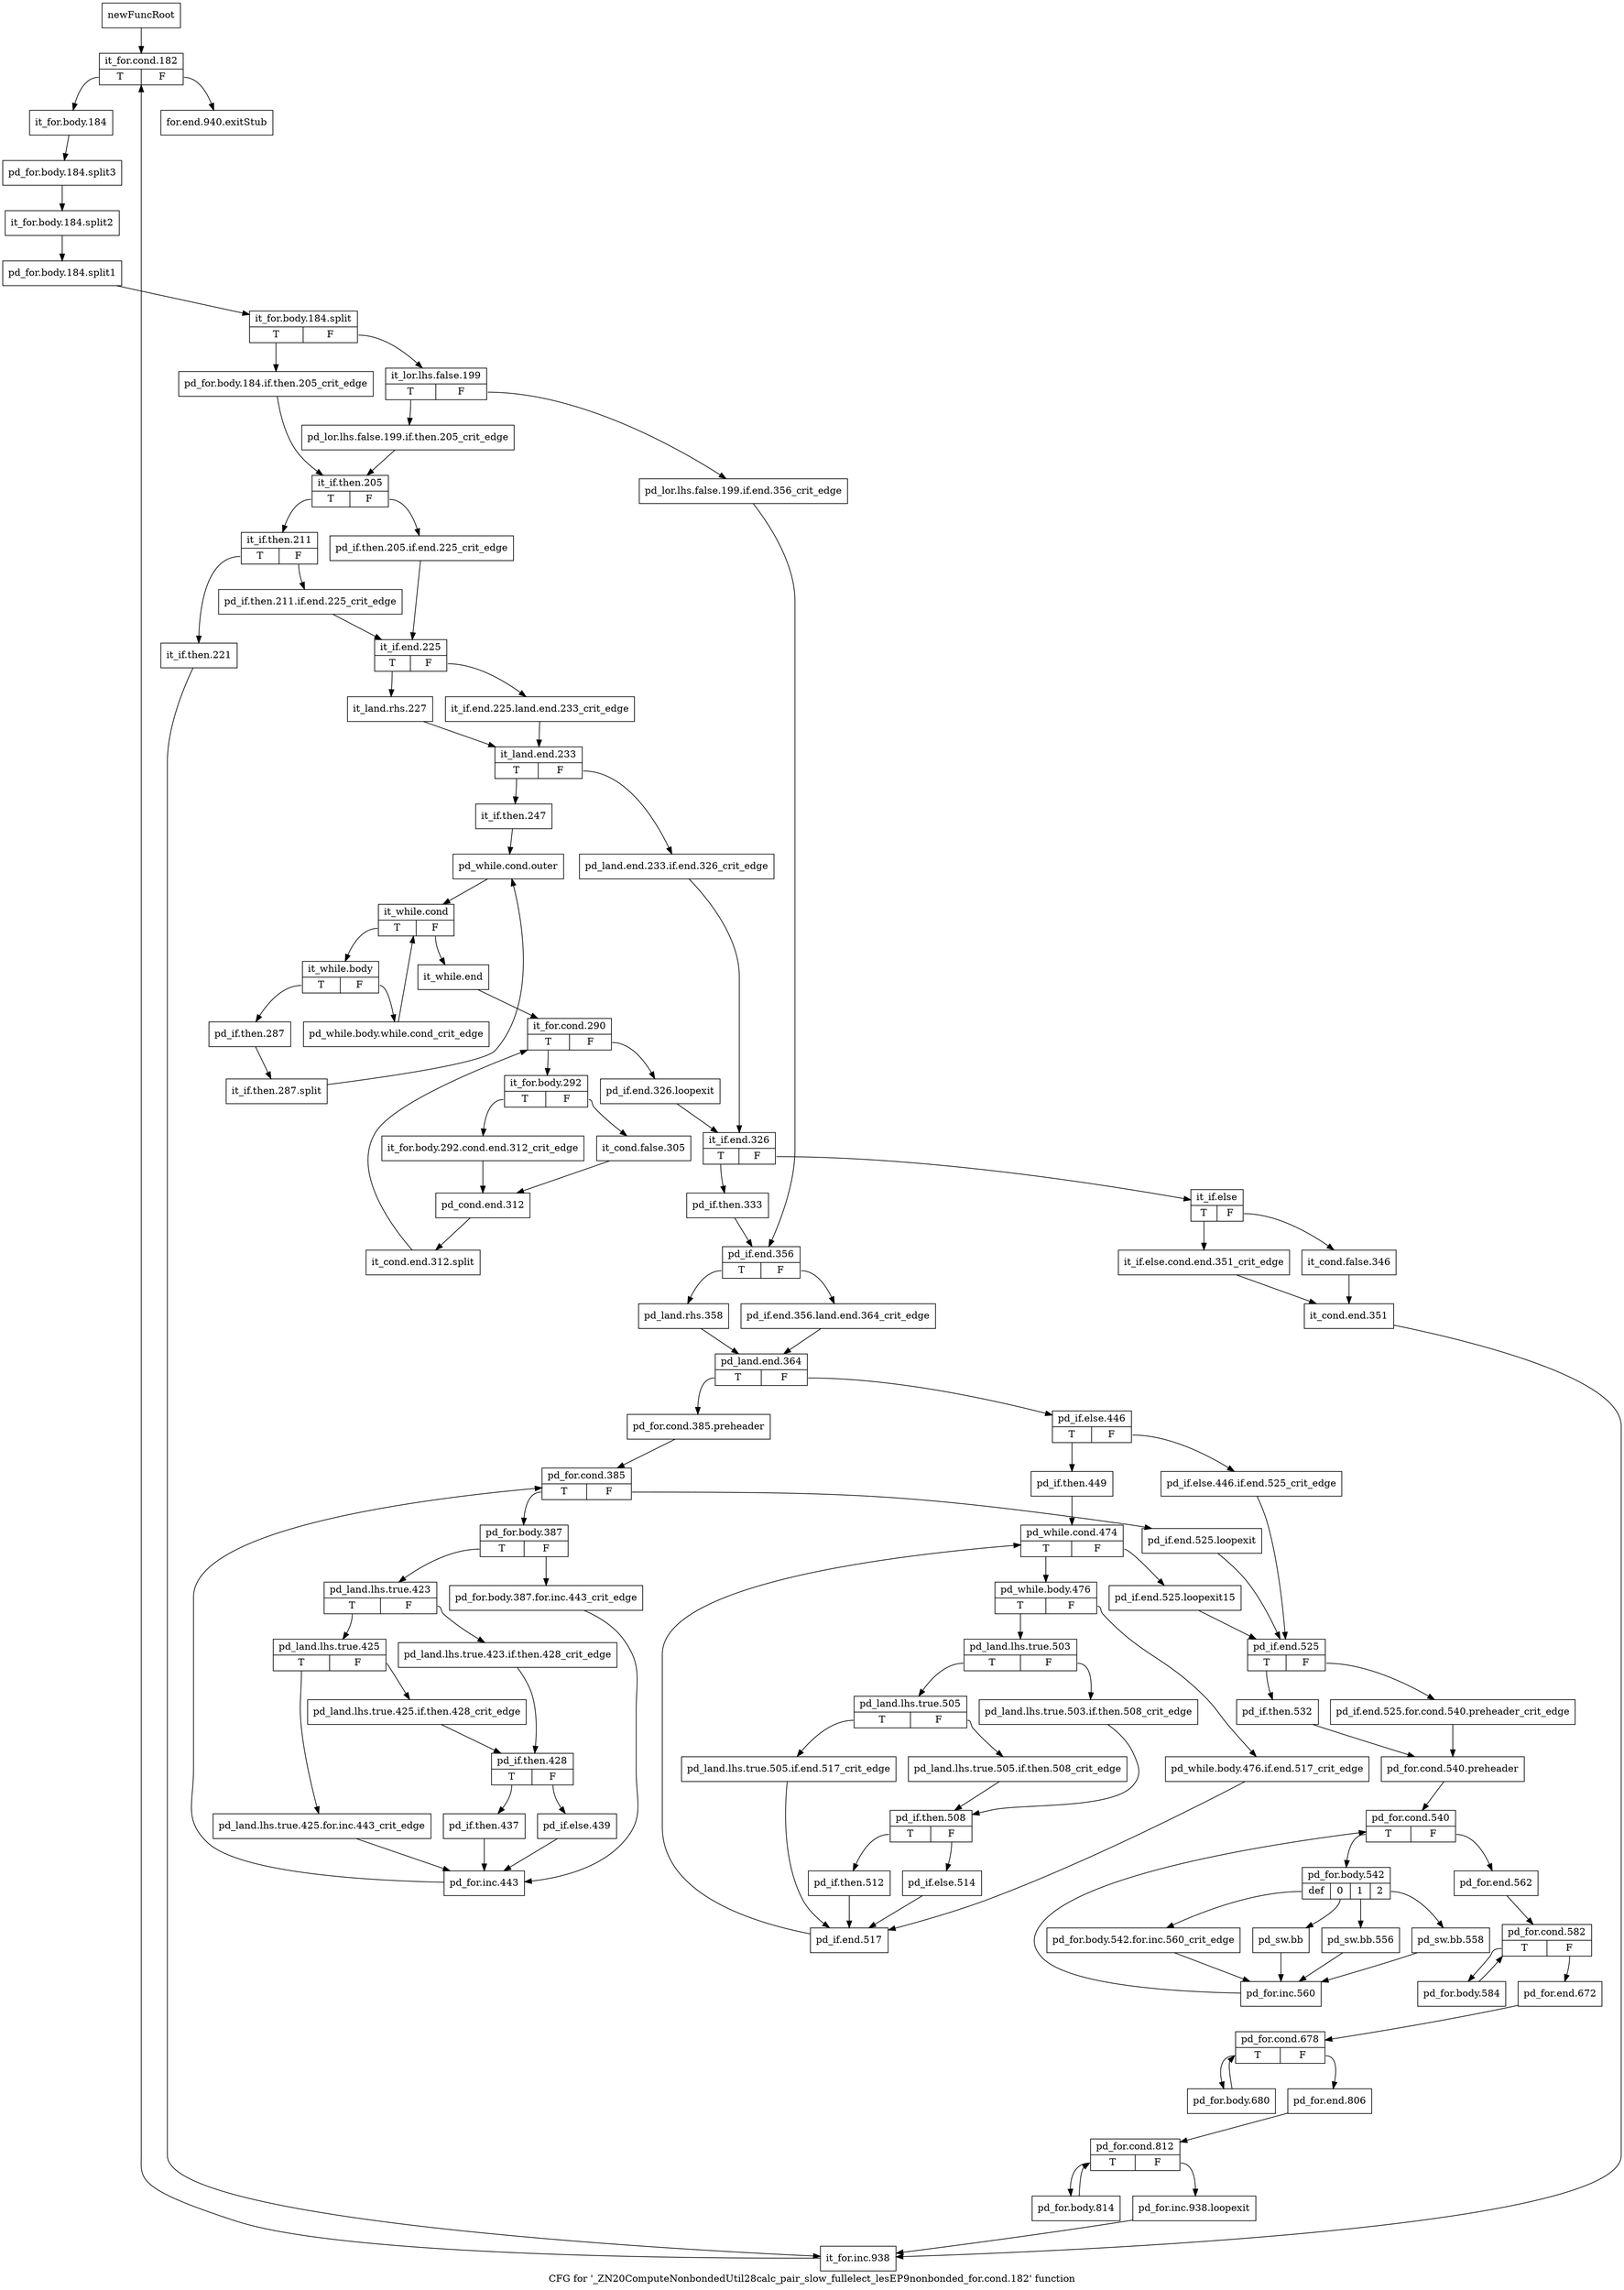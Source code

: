 digraph "CFG for '_ZN20ComputeNonbondedUtil28calc_pair_slow_fullelect_lesEP9nonbonded_for.cond.182' function" {
	label="CFG for '_ZN20ComputeNonbondedUtil28calc_pair_slow_fullelect_lesEP9nonbonded_for.cond.182' function";

	Node0x2179670 [shape=record,label="{newFuncRoot}"];
	Node0x2179670 -> Node0x2179710;
	Node0x21796c0 [shape=record,label="{for.end.940.exitStub}"];
	Node0x2179710 [shape=record,label="{it_for.cond.182|{<s0>T|<s1>F}}"];
	Node0x2179710:s0 -> Node0x2179760;
	Node0x2179710:s1 -> Node0x21796c0;
	Node0x2179760 [shape=record,label="{it_for.body.184}"];
	Node0x2179760 -> Node0x294a0d0;
	Node0x294a0d0 [shape=record,label="{pd_for.body.184.split3}"];
	Node0x294a0d0 -> Node0x2708210;
	Node0x2708210 [shape=record,label="{it_for.body.184.split2}"];
	Node0x2708210 -> Node0x2895ad0;
	Node0x2895ad0 [shape=record,label="{pd_for.body.184.split1}"];
	Node0x2895ad0 -> Node0x2804160;
	Node0x2804160 [shape=record,label="{it_for.body.184.split|{<s0>T|<s1>F}}"];
	Node0x2804160:s0 -> Node0x21798a0;
	Node0x2804160:s1 -> Node0x21797b0;
	Node0x21797b0 [shape=record,label="{it_lor.lhs.false.199|{<s0>T|<s1>F}}"];
	Node0x21797b0:s0 -> Node0x2179850;
	Node0x21797b0:s1 -> Node0x2179800;
	Node0x2179800 [shape=record,label="{pd_lor.lhs.false.199.if.end.356_crit_edge}"];
	Node0x2179800 -> Node0x2179f80;
	Node0x2179850 [shape=record,label="{pd_lor.lhs.false.199.if.then.205_crit_edge}"];
	Node0x2179850 -> Node0x21798f0;
	Node0x21798a0 [shape=record,label="{pd_for.body.184.if.then.205_crit_edge}"];
	Node0x21798a0 -> Node0x21798f0;
	Node0x21798f0 [shape=record,label="{it_if.then.205|{<s0>T|<s1>F}}"];
	Node0x21798f0:s0 -> Node0x2179990;
	Node0x21798f0:s1 -> Node0x2179940;
	Node0x2179940 [shape=record,label="{pd_if.then.205.if.end.225_crit_edge}"];
	Node0x2179940 -> Node0x2179a30;
	Node0x2179990 [shape=record,label="{it_if.then.211|{<s0>T|<s1>F}}"];
	Node0x2179990:s0 -> Node0x217b290;
	Node0x2179990:s1 -> Node0x21799e0;
	Node0x21799e0 [shape=record,label="{pd_if.then.211.if.end.225_crit_edge}"];
	Node0x21799e0 -> Node0x2179a30;
	Node0x2179a30 [shape=record,label="{it_if.end.225|{<s0>T|<s1>F}}"];
	Node0x2179a30:s0 -> Node0x2179ad0;
	Node0x2179a30:s1 -> Node0x2179a80;
	Node0x2179a80 [shape=record,label="{it_if.end.225.land.end.233_crit_edge}"];
	Node0x2179a80 -> Node0x2179b20;
	Node0x2179ad0 [shape=record,label="{it_land.rhs.227}"];
	Node0x2179ad0 -> Node0x2179b20;
	Node0x2179b20 [shape=record,label="{it_land.end.233|{<s0>T|<s1>F}}"];
	Node0x2179b20:s0 -> Node0x2179bc0;
	Node0x2179b20:s1 -> Node0x2179b70;
	Node0x2179b70 [shape=record,label="{pd_land.end.233.if.end.326_crit_edge}"];
	Node0x2179b70 -> Node0x2179da0;
	Node0x2179bc0 [shape=record,label="{it_if.then.247}"];
	Node0x2179bc0 -> Node0x2179c10;
	Node0x2179c10 [shape=record,label="{pd_while.cond.outer}"];
	Node0x2179c10 -> Node0x2179c60;
	Node0x2179c60 [shape=record,label="{it_while.cond|{<s0>T|<s1>F}}"];
	Node0x2179c60:s0 -> Node0x217b1a0;
	Node0x2179c60:s1 -> Node0x2179cb0;
	Node0x2179cb0 [shape=record,label="{it_while.end}"];
	Node0x2179cb0 -> Node0x2179d00;
	Node0x2179d00 [shape=record,label="{it_for.cond.290|{<s0>T|<s1>F}}"];
	Node0x2179d00:s0 -> Node0x217b060;
	Node0x2179d00:s1 -> Node0x2179d50;
	Node0x2179d50 [shape=record,label="{pd_if.end.326.loopexit}"];
	Node0x2179d50 -> Node0x2179da0;
	Node0x2179da0 [shape=record,label="{it_if.end.326|{<s0>T|<s1>F}}"];
	Node0x2179da0:s0 -> Node0x2179f30;
	Node0x2179da0:s1 -> Node0x2179df0;
	Node0x2179df0 [shape=record,label="{it_if.else|{<s0>T|<s1>F}}"];
	Node0x2179df0:s0 -> Node0x2179e90;
	Node0x2179df0:s1 -> Node0x2179e40;
	Node0x2179e40 [shape=record,label="{it_cond.false.346}"];
	Node0x2179e40 -> Node0x2179ee0;
	Node0x2179e90 [shape=record,label="{it_if.else.cond.end.351_crit_edge}"];
	Node0x2179e90 -> Node0x2179ee0;
	Node0x2179ee0 [shape=record,label="{it_cond.end.351}"];
	Node0x2179ee0 -> Node0x217b2e0;
	Node0x2179f30 [shape=record,label="{pd_if.then.333}"];
	Node0x2179f30 -> Node0x2179f80;
	Node0x2179f80 [shape=record,label="{pd_if.end.356|{<s0>T|<s1>F}}"];
	Node0x2179f80:s0 -> Node0x2179fd0;
	Node0x2179f80:s1 -> Node0x2176ce0;
	Node0x2176ce0 [shape=record,label="{pd_if.end.356.land.end.364_crit_edge}"];
	Node0x2176ce0 -> Node0x217a020;
	Node0x2179fd0 [shape=record,label="{pd_land.rhs.358}"];
	Node0x2179fd0 -> Node0x217a020;
	Node0x217a020 [shape=record,label="{pd_land.end.364|{<s0>T|<s1>F}}"];
	Node0x217a020:s0 -> Node0x217a570;
	Node0x217a020:s1 -> Node0x217a070;
	Node0x217a070 [shape=record,label="{pd_if.else.446|{<s0>T|<s1>F}}"];
	Node0x217a070:s0 -> Node0x217a110;
	Node0x217a070:s1 -> Node0x217a0c0;
	Node0x217a0c0 [shape=record,label="{pd_if.else.446.if.end.525_crit_edge}"];
	Node0x217a0c0 -> Node0x217a660;
	Node0x217a110 [shape=record,label="{pd_if.then.449}"];
	Node0x217a110 -> Node0x217a160;
	Node0x217a160 [shape=record,label="{pd_while.cond.474|{<s0>T|<s1>F}}"];
	Node0x217a160:s0 -> Node0x217a200;
	Node0x217a160:s1 -> Node0x217a1b0;
	Node0x217a1b0 [shape=record,label="{pd_if.end.525.loopexit15}"];
	Node0x217a1b0 -> Node0x217a660;
	Node0x217a200 [shape=record,label="{pd_while.body.476|{<s0>T|<s1>F}}"];
	Node0x217a200:s0 -> Node0x217a2a0;
	Node0x217a200:s1 -> Node0x217a250;
	Node0x217a250 [shape=record,label="{pd_while.body.476.if.end.517_crit_edge}"];
	Node0x217a250 -> Node0x217a520;
	Node0x217a2a0 [shape=record,label="{pd_land.lhs.true.503|{<s0>T|<s1>F}}"];
	Node0x217a2a0:s0 -> Node0x217a340;
	Node0x217a2a0:s1 -> Node0x217a2f0;
	Node0x217a2f0 [shape=record,label="{pd_land.lhs.true.503.if.then.508_crit_edge}"];
	Node0x217a2f0 -> Node0x217a3e0;
	Node0x217a340 [shape=record,label="{pd_land.lhs.true.505|{<s0>T|<s1>F}}"];
	Node0x217a340:s0 -> Node0x217a4d0;
	Node0x217a340:s1 -> Node0x217a390;
	Node0x217a390 [shape=record,label="{pd_land.lhs.true.505.if.then.508_crit_edge}"];
	Node0x217a390 -> Node0x217a3e0;
	Node0x217a3e0 [shape=record,label="{pd_if.then.508|{<s0>T|<s1>F}}"];
	Node0x217a3e0:s0 -> Node0x217a480;
	Node0x217a3e0:s1 -> Node0x217a430;
	Node0x217a430 [shape=record,label="{pd_if.else.514}"];
	Node0x217a430 -> Node0x217a520;
	Node0x217a480 [shape=record,label="{pd_if.then.512}"];
	Node0x217a480 -> Node0x217a520;
	Node0x217a4d0 [shape=record,label="{pd_land.lhs.true.505.if.end.517_crit_edge}"];
	Node0x217a4d0 -> Node0x217a520;
	Node0x217a520 [shape=record,label="{pd_if.end.517}"];
	Node0x217a520 -> Node0x217a160;
	Node0x217a570 [shape=record,label="{pd_for.cond.385.preheader}"];
	Node0x217a570 -> Node0x217a5c0;
	Node0x217a5c0 [shape=record,label="{pd_for.cond.385|{<s0>T|<s1>F}}"];
	Node0x217a5c0:s0 -> Node0x217acf0;
	Node0x217a5c0:s1 -> Node0x217a610;
	Node0x217a610 [shape=record,label="{pd_if.end.525.loopexit}"];
	Node0x217a610 -> Node0x217a660;
	Node0x217a660 [shape=record,label="{pd_if.end.525|{<s0>T|<s1>F}}"];
	Node0x217a660:s0 -> Node0x217a700;
	Node0x217a660:s1 -> Node0x217a6b0;
	Node0x217a6b0 [shape=record,label="{pd_if.end.525.for.cond.540.preheader_crit_edge}"];
	Node0x217a6b0 -> Node0x217a750;
	Node0x217a700 [shape=record,label="{pd_if.then.532}"];
	Node0x217a700 -> Node0x217a750;
	Node0x217a750 [shape=record,label="{pd_for.cond.540.preheader}"];
	Node0x217a750 -> Node0x217a7a0;
	Node0x217a7a0 [shape=record,label="{pd_for.cond.540|{<s0>T|<s1>F}}"];
	Node0x217a7a0:s0 -> Node0x217ab10;
	Node0x217a7a0:s1 -> Node0x217a7f0;
	Node0x217a7f0 [shape=record,label="{pd_for.end.562}"];
	Node0x217a7f0 -> Node0x217a840;
	Node0x217a840 [shape=record,label="{pd_for.cond.582|{<s0>T|<s1>F}}"];
	Node0x217a840:s0 -> Node0x217aac0;
	Node0x217a840:s1 -> Node0x217a890;
	Node0x217a890 [shape=record,label="{pd_for.end.672}"];
	Node0x217a890 -> Node0x217a8e0;
	Node0x217a8e0 [shape=record,label="{pd_for.cond.678|{<s0>T|<s1>F}}"];
	Node0x217a8e0:s0 -> Node0x217aa70;
	Node0x217a8e0:s1 -> Node0x217a930;
	Node0x217a930 [shape=record,label="{pd_for.end.806}"];
	Node0x217a930 -> Node0x217a980;
	Node0x217a980 [shape=record,label="{pd_for.cond.812|{<s0>T|<s1>F}}"];
	Node0x217a980:s0 -> Node0x217aa20;
	Node0x217a980:s1 -> Node0x217a9d0;
	Node0x217a9d0 [shape=record,label="{pd_for.inc.938.loopexit}"];
	Node0x217a9d0 -> Node0x217b2e0;
	Node0x217aa20 [shape=record,label="{pd_for.body.814}"];
	Node0x217aa20 -> Node0x217a980;
	Node0x217aa70 [shape=record,label="{pd_for.body.680}"];
	Node0x217aa70 -> Node0x217a8e0;
	Node0x217aac0 [shape=record,label="{pd_for.body.584}"];
	Node0x217aac0 -> Node0x217a840;
	Node0x217ab10 [shape=record,label="{pd_for.body.542|{<s0>def|<s1>0|<s2>1|<s3>2}}"];
	Node0x217ab10:s0 -> Node0x217ac50;
	Node0x217ab10:s1 -> Node0x217ac00;
	Node0x217ab10:s2 -> Node0x217abb0;
	Node0x217ab10:s3 -> Node0x217ab60;
	Node0x217ab60 [shape=record,label="{pd_sw.bb.558}"];
	Node0x217ab60 -> Node0x217aca0;
	Node0x217abb0 [shape=record,label="{pd_sw.bb.556}"];
	Node0x217abb0 -> Node0x217aca0;
	Node0x217ac00 [shape=record,label="{pd_sw.bb}"];
	Node0x217ac00 -> Node0x217aca0;
	Node0x217ac50 [shape=record,label="{pd_for.body.542.for.inc.560_crit_edge}"];
	Node0x217ac50 -> Node0x217aca0;
	Node0x217aca0 [shape=record,label="{pd_for.inc.560}"];
	Node0x217aca0 -> Node0x217a7a0;
	Node0x217acf0 [shape=record,label="{pd_for.body.387|{<s0>T|<s1>F}}"];
	Node0x217acf0:s0 -> Node0x217ad90;
	Node0x217acf0:s1 -> Node0x217ad40;
	Node0x217ad40 [shape=record,label="{pd_for.body.387.for.inc.443_crit_edge}"];
	Node0x217ad40 -> Node0x217b010;
	Node0x217ad90 [shape=record,label="{pd_land.lhs.true.423|{<s0>T|<s1>F}}"];
	Node0x217ad90:s0 -> Node0x217ae30;
	Node0x217ad90:s1 -> Node0x217ade0;
	Node0x217ade0 [shape=record,label="{pd_land.lhs.true.423.if.then.428_crit_edge}"];
	Node0x217ade0 -> Node0x217aed0;
	Node0x217ae30 [shape=record,label="{pd_land.lhs.true.425|{<s0>T|<s1>F}}"];
	Node0x217ae30:s0 -> Node0x217afc0;
	Node0x217ae30:s1 -> Node0x217ae80;
	Node0x217ae80 [shape=record,label="{pd_land.lhs.true.425.if.then.428_crit_edge}"];
	Node0x217ae80 -> Node0x217aed0;
	Node0x217aed0 [shape=record,label="{pd_if.then.428|{<s0>T|<s1>F}}"];
	Node0x217aed0:s0 -> Node0x217af70;
	Node0x217aed0:s1 -> Node0x217af20;
	Node0x217af20 [shape=record,label="{pd_if.else.439}"];
	Node0x217af20 -> Node0x217b010;
	Node0x217af70 [shape=record,label="{pd_if.then.437}"];
	Node0x217af70 -> Node0x217b010;
	Node0x217afc0 [shape=record,label="{pd_land.lhs.true.425.for.inc.443_crit_edge}"];
	Node0x217afc0 -> Node0x217b010;
	Node0x217b010 [shape=record,label="{pd_for.inc.443}"];
	Node0x217b010 -> Node0x217a5c0;
	Node0x217b060 [shape=record,label="{it_for.body.292|{<s0>T|<s1>F}}"];
	Node0x217b060:s0 -> Node0x217b100;
	Node0x217b060:s1 -> Node0x217b0b0;
	Node0x217b0b0 [shape=record,label="{it_cond.false.305}"];
	Node0x217b0b0 -> Node0x217b150;
	Node0x217b100 [shape=record,label="{it_for.body.292.cond.end.312_crit_edge}"];
	Node0x217b100 -> Node0x217b150;
	Node0x217b150 [shape=record,label="{pd_cond.end.312}"];
	Node0x217b150 -> Node0x26533f0;
	Node0x26533f0 [shape=record,label="{it_cond.end.312.split}"];
	Node0x26533f0 -> Node0x2179d00;
	Node0x217b1a0 [shape=record,label="{it_while.body|{<s0>T|<s1>F}}"];
	Node0x217b1a0:s0 -> Node0x217b240;
	Node0x217b1a0:s1 -> Node0x217b1f0;
	Node0x217b1f0 [shape=record,label="{pd_while.body.while.cond_crit_edge}"];
	Node0x217b1f0 -> Node0x2179c60;
	Node0x217b240 [shape=record,label="{pd_if.then.287}"];
	Node0x217b240 -> Node0x2653860;
	Node0x2653860 [shape=record,label="{it_if.then.287.split}"];
	Node0x2653860 -> Node0x2179c10;
	Node0x217b290 [shape=record,label="{it_if.then.221}"];
	Node0x217b290 -> Node0x217b2e0;
	Node0x217b2e0 [shape=record,label="{it_for.inc.938}"];
	Node0x217b2e0 -> Node0x2179710;
}
